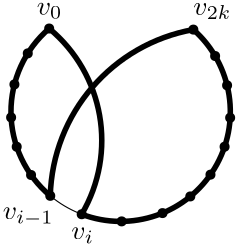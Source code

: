 <?xml version="1.0"?>
<!DOCTYPE ipe SYSTEM "ipe.dtd">
<ipe version="70005" creator="Ipe 7.1.3">
<info created="D:20150517105219" modified="D:20150517111401"/>
<ipestyle name="basic">
<symbol name="arrow/arc(spx)">
<path stroke="sym-stroke" fill="sym-stroke" pen="sym-pen">
0 0 m
-1 0.333 l
-1 -0.333 l
h
</path>
</symbol>
<symbol name="arrow/farc(spx)">
<path stroke="sym-stroke" fill="white" pen="sym-pen">
0 0 m
-1 0.333 l
-1 -0.333 l
h
</path>
</symbol>
<symbol name="mark/circle(sx)" transformations="translations">
<path fill="sym-stroke">
0.6 0 0 0.6 0 0 e
0.4 0 0 0.4 0 0 e
</path>
</symbol>
<symbol name="mark/disk(sx)" transformations="translations">
<path fill="sym-stroke">
0.6 0 0 0.6 0 0 e
</path>
</symbol>
<symbol name="mark/fdisk(sfx)" transformations="translations">
<group>
<path fill="sym-fill">
0.5 0 0 0.5 0 0 e
</path>
<path fill="sym-stroke" fillrule="eofill">
0.6 0 0 0.6 0 0 e
0.4 0 0 0.4 0 0 e
</path>
</group>
</symbol>
<symbol name="mark/box(sx)" transformations="translations">
<path fill="sym-stroke" fillrule="eofill">
-0.6 -0.6 m
0.6 -0.6 l
0.6 0.6 l
-0.6 0.6 l
h
-0.4 -0.4 m
0.4 -0.4 l
0.4 0.4 l
-0.4 0.4 l
h
</path>
</symbol>
<symbol name="mark/square(sx)" transformations="translations">
<path fill="sym-stroke">
-0.6 -0.6 m
0.6 -0.6 l
0.6 0.6 l
-0.6 0.6 l
h
</path>
</symbol>
<symbol name="mark/fsquare(sfx)" transformations="translations">
<group>
<path fill="sym-fill">
-0.5 -0.5 m
0.5 -0.5 l
0.5 0.5 l
-0.5 0.5 l
h
</path>
<path fill="sym-stroke" fillrule="eofill">
-0.6 -0.6 m
0.6 -0.6 l
0.6 0.6 l
-0.6 0.6 l
h
-0.4 -0.4 m
0.4 -0.4 l
0.4 0.4 l
-0.4 0.4 l
h
</path>
</group>
</symbol>
<symbol name="mark/cross(sx)" transformations="translations">
<group>
<path fill="sym-stroke">
-0.43 -0.57 m
0.57 0.43 l
0.43 0.57 l
-0.57 -0.43 l
h
</path>
<path fill="sym-stroke">
-0.43 0.57 m
0.57 -0.43 l
0.43 -0.57 l
-0.57 0.43 l
h
</path>
</group>
</symbol>
<symbol name="arrow/fnormal(spx)">
<path stroke="sym-stroke" fill="white" pen="sym-pen">
0 0 m
-1 0.333 l
-1 -0.333 l
h
</path>
</symbol>
<symbol name="arrow/pointed(spx)">
<path stroke="sym-stroke" fill="sym-stroke" pen="sym-pen">
0 0 m
-1 0.333 l
-0.8 0 l
-1 -0.333 l
h
</path>
</symbol>
<symbol name="arrow/fpointed(spx)">
<path stroke="sym-stroke" fill="white" pen="sym-pen">
0 0 m
-1 0.333 l
-0.8 0 l
-1 -0.333 l
h
</path>
</symbol>
<symbol name="arrow/linear(spx)">
<path stroke="sym-stroke" pen="sym-pen">
-1 0.333 m
0 0 l
-1 -0.333 l
</path>
</symbol>
<symbol name="arrow/fdouble(spx)">
<path stroke="sym-stroke" fill="white" pen="sym-pen">
0 0 m
-1 0.333 l
-1 -0.333 l
h
-1 0 m
-2 0.333 l
-2 -0.333 l
h
</path>
</symbol>
<symbol name="arrow/double(spx)">
<path stroke="sym-stroke" fill="sym-stroke" pen="sym-pen">
0 0 m
-1 0.333 l
-1 -0.333 l
h
-1 0 m
-2 0.333 l
-2 -0.333 l
h
</path>
</symbol>
<pen name="heavier" value="0.8"/>
<pen name="fat" value="1.2"/>
<pen name="ultrafat" value="2"/>
<symbolsize name="large" value="5"/>
<symbolsize name="small" value="2"/>
<symbolsize name="tiny" value="1.1"/>
<arrowsize name="large" value="10"/>
<arrowsize name="small" value="5"/>
<arrowsize name="tiny" value="3"/>
<color name="red" value="1 0 0"/>
<color name="green" value="0 1 0"/>
<color name="blue" value="0 0 1"/>
<color name="yellow" value="1 1 0"/>
<color name="orange" value="1 0.647 0"/>
<color name="gold" value="1 0.843 0"/>
<color name="purple" value="0.627 0.125 0.941"/>
<color name="gray" value="0.745"/>
<color name="brown" value="0.647 0.165 0.165"/>
<color name="navy" value="0 0 0.502"/>
<color name="pink" value="1 0.753 0.796"/>
<color name="seagreen" value="0.18 0.545 0.341"/>
<color name="turquoise" value="0.251 0.878 0.816"/>
<color name="violet" value="0.933 0.51 0.933"/>
<color name="darkblue" value="0 0 0.545"/>
<color name="darkcyan" value="0 0.545 0.545"/>
<color name="darkgray" value="0.663"/>
<color name="darkgreen" value="0 0.392 0"/>
<color name="darkmagenta" value="0.545 0 0.545"/>
<color name="darkorange" value="1 0.549 0"/>
<color name="darkred" value="0.545 0 0"/>
<color name="lightblue" value="0.678 0.847 0.902"/>
<color name="lightcyan" value="0.878 1 1"/>
<color name="lightgray" value="0.827"/>
<color name="lightgreen" value="0.565 0.933 0.565"/>
<color name="lightyellow" value="1 1 0.878"/>
<dashstyle name="dashed" value="[4] 0"/>
<dashstyle name="dotted" value="[1 3] 0"/>
<dashstyle name="dash dotted" value="[4 2 1 2] 0"/>
<dashstyle name="dash dot dotted" value="[4 2 1 2 1 2] 0"/>
<textsize name="large" value="\large"/>
<textsize name="Large" value="\Large"/>
<textsize name="LARGE" value="\LARGE"/>
<textsize name="huge" value="\huge"/>
<textsize name="Huge" value="\Huge"/>
<textsize name="small" value="\small"/>
<textsize name="footnote" value="\footnotesize"/>
<textsize name="tiny" value="\tiny"/>
<textstyle name="center" begin="\begin{center}" end="\end{center}"/>
<textstyle name="itemize" begin="\begin{itemize}" end="\end{itemize}"/>
<textstyle name="item" begin="\begin{itemize}\item{}" end="\end{itemize}"/>
<gridsize name="4 pts" value="4"/>
<gridsize name="8 pts (~3 mm)" value="8"/>
<gridsize name="16 pts (~6 mm)" value="16"/>
<gridsize name="32 pts (~12 mm)" value="32"/>
<gridsize name="10 pts (~3.5 mm)" value="10"/>
<gridsize name="20 pts (~7 mm)" value="20"/>
<gridsize name="14 pts (~5 mm)" value="14"/>
<gridsize name="28 pts (~10 mm)" value="28"/>
<gridsize name="56 pts (~20 mm)" value="56"/>
<anglesize name="90 deg" value="90"/>
<anglesize name="60 deg" value="60"/>
<anglesize name="45 deg" value="45"/>
<anglesize name="30 deg" value="30"/>
<anglesize name="22.5 deg" value="22.5"/>
<tiling name="falling" angle="-60" step="4" width="1"/>
<tiling name="rising" angle="30" step="4" width="1"/>
</ipestyle>
<page>
<layer name="alpha"/>
<view layers="alpha" active="alpha"/>
<use layer="alpha" matrix="0.325545 0 0 0.325545 270.405 341.464" name="mark/disk(sx)" pos="256.2 541" size="normal" stroke="black"/>
<use matrix="0.325545 0 0 0.325545 270.405 341.464" name="mark/disk(sx)" pos="301.385 550.176" size="normal" stroke="black"/>
<use matrix="0.325545 0 0 0.325545 270.405 341.464" name="mark/disk(sx)" pos="332.122 568.594" size="normal" stroke="black"/>
<use matrix="0.325545 0 0 0.325545 270.405 341.464" name="mark/disk(sx)" pos="354.432 592.693" size="normal" stroke="black"/>
<use matrix="0.325545 0 0 0.325545 270.405 341.464" name="mark/disk(sx)" pos="370.04 623.577" size="normal" stroke="black"/>
<use matrix="0.325545 0 0 0.325545 270.405 341.464" name="mark/disk(sx)" pos="376.197 655.612" size="normal" stroke="black"/>
<use matrix="0.325545 0 0 0.325545 270.405 341.464" name="mark/disk(sx)" pos="372.817 691.466" size="normal" stroke="black"/>
<use matrix="0.325545 0 0 0.325545 270.405 341.464" name="mark/disk(sx)" pos="359.573 723.88" size="normal" stroke="black"/>
<use matrix="0.325545 0 0 0.325545 270.405 341.464" name="mark/disk(sx)" pos="335.49 753.092" size="normal" stroke="black"/>
<use matrix="0.325545 0 0 0.325545 270.405 341.464" name="mark/disk(sx)" pos="212.013 548.904" size="normal" stroke="black"/>
<use matrix="0.325545 0 0 0.325545 270.405 341.464" name="mark/disk(sx)" pos="177.276 569.252" size="normal" stroke="black"/>
<use matrix="0.325545 0 0 0.325545 270.405 341.464" name="mark/disk(sx)" pos="156.031 592.307" size="normal" stroke="black"/>
<use matrix="0.325545 0 0 0.325545 270.405 341.464" name="mark/disk(sx)" pos="140.161 623.55" size="normal" stroke="black"/>
<use matrix="0.325545 0 0 0.325545 270.405 341.464" name="mark/disk(sx)" pos="133.975 655.97" size="normal" stroke="black"/>
<use matrix="0.325545 0 0 0.325545 270.405 341.464" name="mark/disk(sx)" pos="137.632 692.485" size="normal" stroke="black"/>
<use matrix="0.325545 0 0 0.325545 270.405 341.464" name="mark/disk(sx)" pos="152.39 726.791" size="normal" stroke="black"/>
<use matrix="0.325545 0 0 0.325545 270.405 341.464" name="mark/disk(sx)" pos="176.069 754.285" size="normal" stroke="black"/>
<path matrix="0.325545 0 0 0.325545 270.405 341.464" stroke="black">
335.49 753.092 m
121.285 0 0 -121.285 255.096 662.28 176.069 754.285 a
</path>
<text matrix="0.325545 0 0 0.325545 267.479 342.929" transformations="translations" pos="171.231 765.062" stroke="black" type="label" width="9.298" height="4.294" depth="1.49" valign="baseline">$v_0$</text>
<text matrix="0.325545 0 0 0.325545 271.828 341.11" transformations="translations" pos="331.07 770.372" stroke="black" type="label" width="13.702" height="4.294" depth="1.49" valign="baseline">$v_{2k}$</text>
<text matrix="0.325545 0 0 0.325545 289.297 320.326" transformations="translations" pos="142.555 586.105" stroke="black" type="label" width="8.146" height="4.294" depth="1.49" valign="baseline">$v_i$</text>
<text matrix="0.325545 0 0 0.325545 256.15 335.305" transformations="translations" pos="168.544 562.181" stroke="black" type="label" width="18.344" height="4.294" depth="2.32" valign="baseline">$v_{i-1}$</text>
<path matrix="0.325545 0 0 0.325545 270.405 341.464" stroke="black" pen="ultrafat">
177.276 569.252 m
192.149 0 0 -192.149 369.352 563.95 335.49 753.092 a
</path>
<path matrix="0.325545 0 0 0.325545 270.405 341.464" stroke="black" pen="ultrafat">
176.069 754.285 m
121.286 0 0 121.286 255.097 662.28 177.276 569.252 a
</path>
<path matrix="0.655468 0 0 0.655468 135.157 176.831" stroke="black" pen="ultrafat">
293.786 625.792 m
79.9014 0 0 -79.9014 242.768 564.299 311.638 523.788 a
</path>
<path matrix="0.655468 0 0 0.655468 135.157 176.831" stroke="black" pen="ultrafat">
372.964 625.2 m
60.2377 0 0 -60.2377 333.035 580.097 311.638 523.788 a
</path>
</page>
</ipe>
